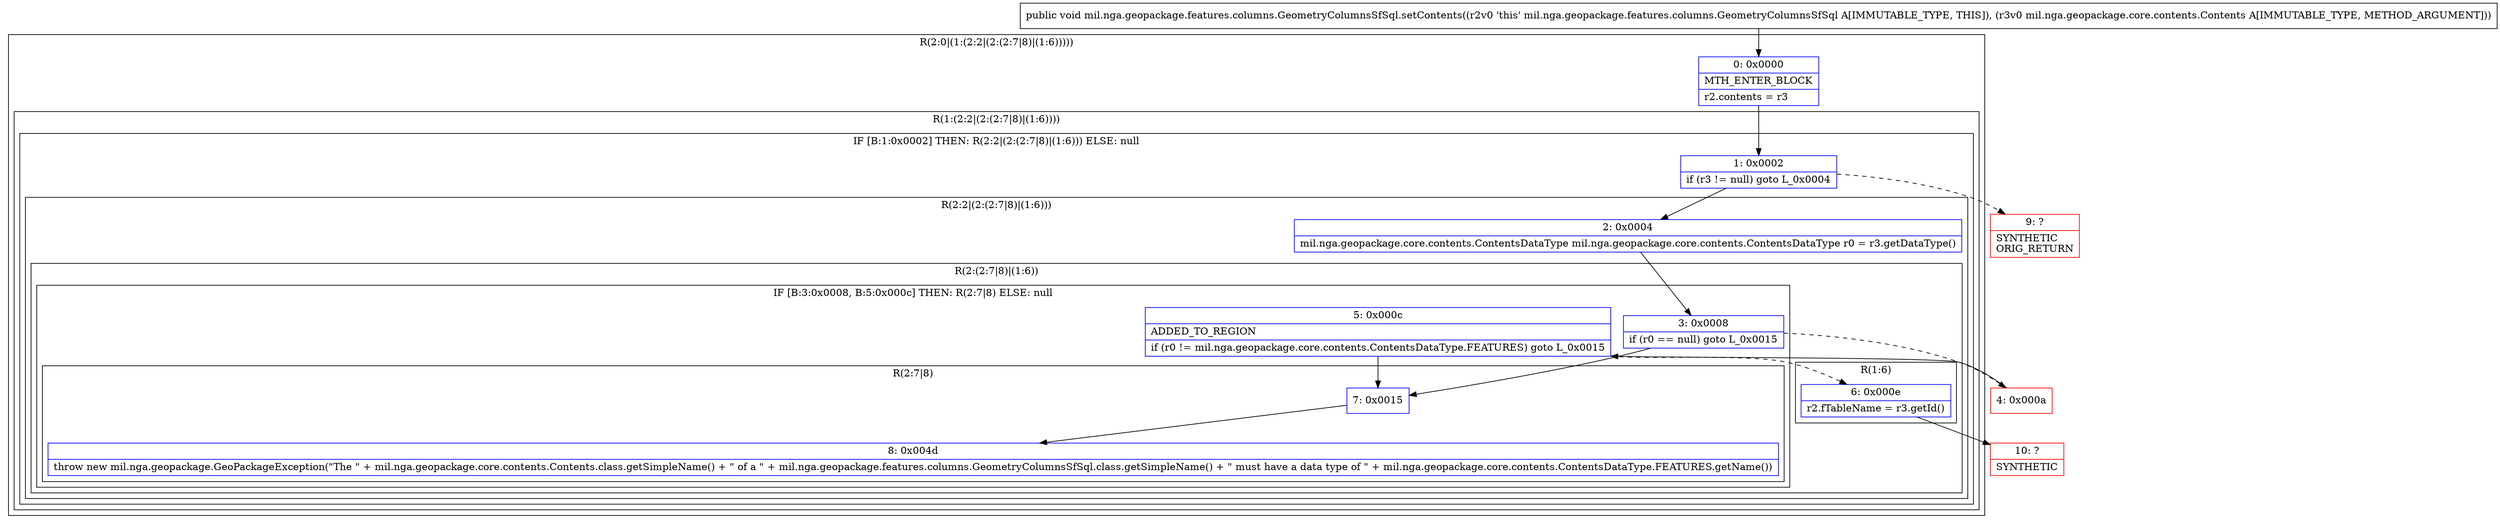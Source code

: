 digraph "CFG formil.nga.geopackage.features.columns.GeometryColumnsSfSql.setContents(Lmil\/nga\/geopackage\/core\/contents\/Contents;)V" {
subgraph cluster_Region_1661643540 {
label = "R(2:0|(1:(2:2|(2:(2:7|8)|(1:6)))))";
node [shape=record,color=blue];
Node_0 [shape=record,label="{0\:\ 0x0000|MTH_ENTER_BLOCK\l|r2.contents = r3\l}"];
subgraph cluster_Region_1549286517 {
label = "R(1:(2:2|(2:(2:7|8)|(1:6))))";
node [shape=record,color=blue];
subgraph cluster_IfRegion_978588297 {
label = "IF [B:1:0x0002] THEN: R(2:2|(2:(2:7|8)|(1:6))) ELSE: null";
node [shape=record,color=blue];
Node_1 [shape=record,label="{1\:\ 0x0002|if (r3 != null) goto L_0x0004\l}"];
subgraph cluster_Region_1316217720 {
label = "R(2:2|(2:(2:7|8)|(1:6)))";
node [shape=record,color=blue];
Node_2 [shape=record,label="{2\:\ 0x0004|mil.nga.geopackage.core.contents.ContentsDataType mil.nga.geopackage.core.contents.ContentsDataType r0 = r3.getDataType()\l}"];
subgraph cluster_Region_1794372007 {
label = "R(2:(2:7|8)|(1:6))";
node [shape=record,color=blue];
subgraph cluster_IfRegion_976066397 {
label = "IF [B:3:0x0008, B:5:0x000c] THEN: R(2:7|8) ELSE: null";
node [shape=record,color=blue];
Node_3 [shape=record,label="{3\:\ 0x0008|if (r0 == null) goto L_0x0015\l}"];
Node_5 [shape=record,label="{5\:\ 0x000c|ADDED_TO_REGION\l|if (r0 != mil.nga.geopackage.core.contents.ContentsDataType.FEATURES) goto L_0x0015\l}"];
subgraph cluster_Region_1545057766 {
label = "R(2:7|8)";
node [shape=record,color=blue];
Node_7 [shape=record,label="{7\:\ 0x0015}"];
Node_8 [shape=record,label="{8\:\ 0x004d|throw new mil.nga.geopackage.GeoPackageException(\"The \" + mil.nga.geopackage.core.contents.Contents.class.getSimpleName() + \" of a \" + mil.nga.geopackage.features.columns.GeometryColumnsSfSql.class.getSimpleName() + \" must have a data type of \" + mil.nga.geopackage.core.contents.ContentsDataType.FEATURES.getName())\l}"];
}
}
subgraph cluster_Region_1102156165 {
label = "R(1:6)";
node [shape=record,color=blue];
Node_6 [shape=record,label="{6\:\ 0x000e|r2.fTableName = r3.getId()\l}"];
}
}
}
}
}
}
Node_4 [shape=record,color=red,label="{4\:\ 0x000a}"];
Node_9 [shape=record,color=red,label="{9\:\ ?|SYNTHETIC\lORIG_RETURN\l}"];
Node_10 [shape=record,color=red,label="{10\:\ ?|SYNTHETIC\l}"];
MethodNode[shape=record,label="{public void mil.nga.geopackage.features.columns.GeometryColumnsSfSql.setContents((r2v0 'this' mil.nga.geopackage.features.columns.GeometryColumnsSfSql A[IMMUTABLE_TYPE, THIS]), (r3v0 mil.nga.geopackage.core.contents.Contents A[IMMUTABLE_TYPE, METHOD_ARGUMENT])) }"];
MethodNode -> Node_0;
Node_0 -> Node_1;
Node_1 -> Node_2;
Node_1 -> Node_9[style=dashed];
Node_2 -> Node_3;
Node_3 -> Node_4[style=dashed];
Node_3 -> Node_7;
Node_5 -> Node_6[style=dashed];
Node_5 -> Node_7;
Node_7 -> Node_8;
Node_6 -> Node_10;
Node_4 -> Node_5;
}

